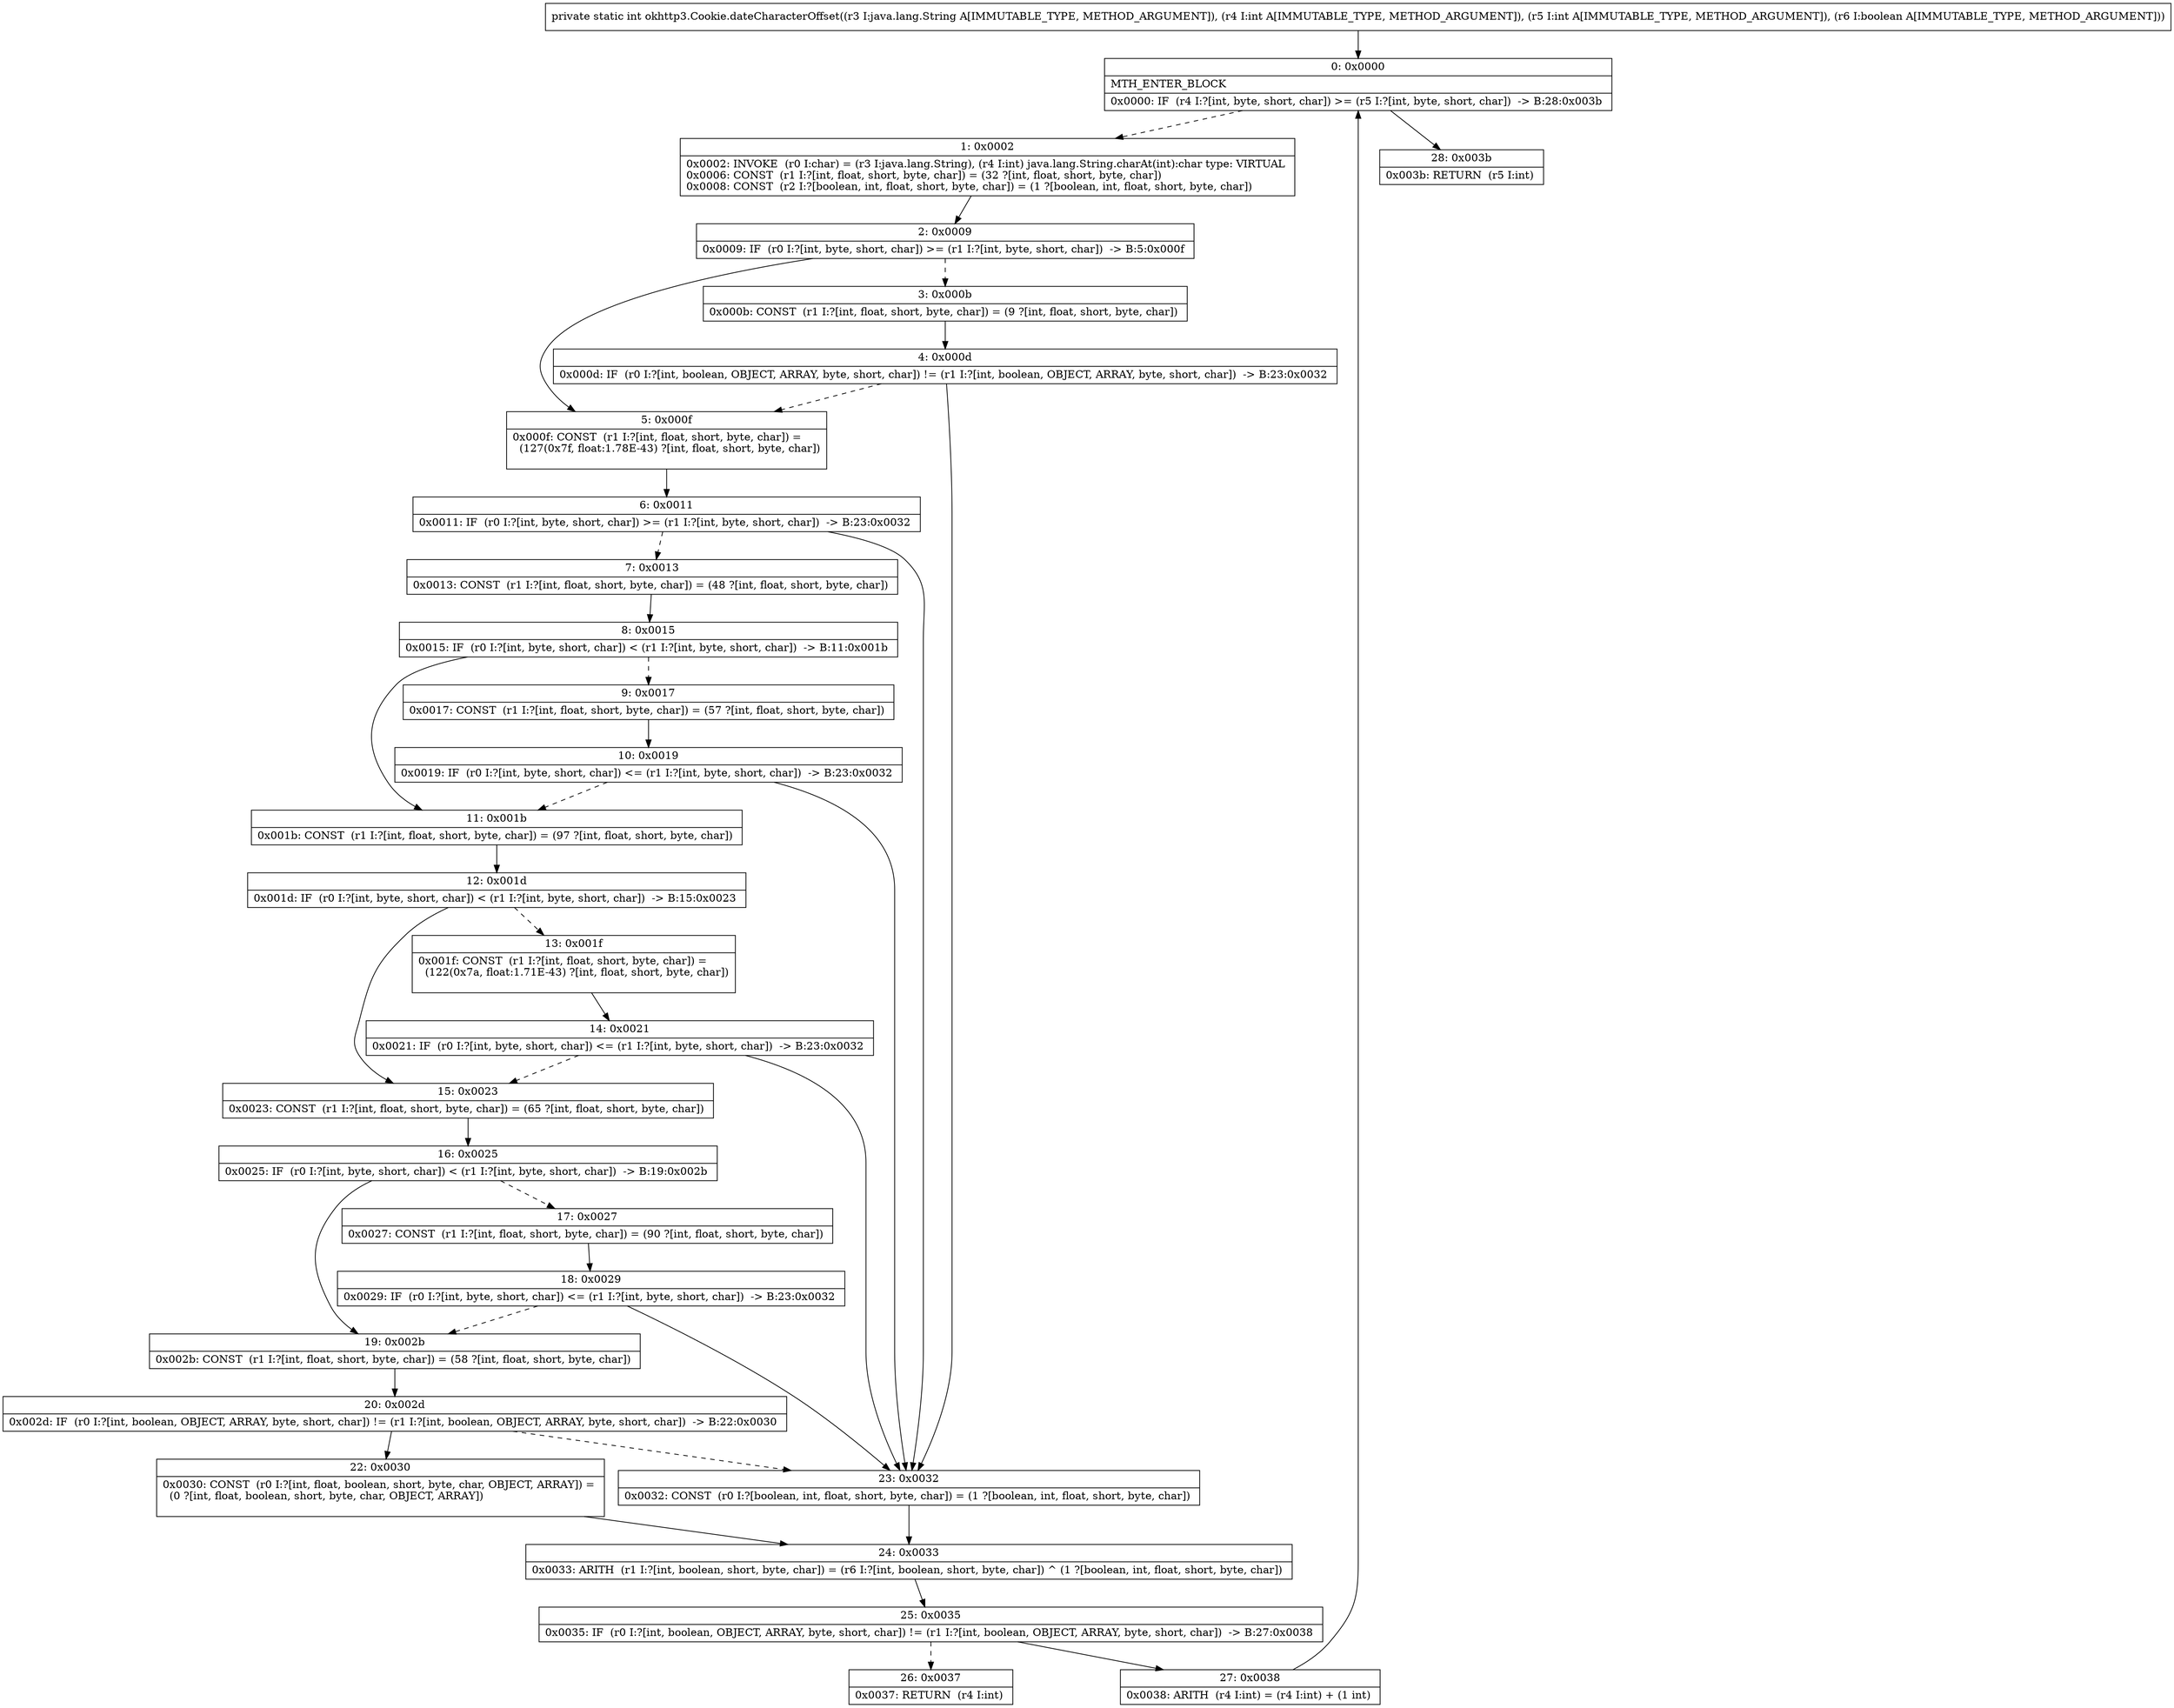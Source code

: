 digraph "CFG forokhttp3.Cookie.dateCharacterOffset(Ljava\/lang\/String;IIZ)I" {
Node_0 [shape=record,label="{0\:\ 0x0000|MTH_ENTER_BLOCK\l|0x0000: IF  (r4 I:?[int, byte, short, char]) \>= (r5 I:?[int, byte, short, char])  \-\> B:28:0x003b \l}"];
Node_1 [shape=record,label="{1\:\ 0x0002|0x0002: INVOKE  (r0 I:char) = (r3 I:java.lang.String), (r4 I:int) java.lang.String.charAt(int):char type: VIRTUAL \l0x0006: CONST  (r1 I:?[int, float, short, byte, char]) = (32 ?[int, float, short, byte, char]) \l0x0008: CONST  (r2 I:?[boolean, int, float, short, byte, char]) = (1 ?[boolean, int, float, short, byte, char]) \l}"];
Node_2 [shape=record,label="{2\:\ 0x0009|0x0009: IF  (r0 I:?[int, byte, short, char]) \>= (r1 I:?[int, byte, short, char])  \-\> B:5:0x000f \l}"];
Node_3 [shape=record,label="{3\:\ 0x000b|0x000b: CONST  (r1 I:?[int, float, short, byte, char]) = (9 ?[int, float, short, byte, char]) \l}"];
Node_4 [shape=record,label="{4\:\ 0x000d|0x000d: IF  (r0 I:?[int, boolean, OBJECT, ARRAY, byte, short, char]) != (r1 I:?[int, boolean, OBJECT, ARRAY, byte, short, char])  \-\> B:23:0x0032 \l}"];
Node_5 [shape=record,label="{5\:\ 0x000f|0x000f: CONST  (r1 I:?[int, float, short, byte, char]) = \l  (127(0x7f, float:1.78E\-43) ?[int, float, short, byte, char])\l \l}"];
Node_6 [shape=record,label="{6\:\ 0x0011|0x0011: IF  (r0 I:?[int, byte, short, char]) \>= (r1 I:?[int, byte, short, char])  \-\> B:23:0x0032 \l}"];
Node_7 [shape=record,label="{7\:\ 0x0013|0x0013: CONST  (r1 I:?[int, float, short, byte, char]) = (48 ?[int, float, short, byte, char]) \l}"];
Node_8 [shape=record,label="{8\:\ 0x0015|0x0015: IF  (r0 I:?[int, byte, short, char]) \< (r1 I:?[int, byte, short, char])  \-\> B:11:0x001b \l}"];
Node_9 [shape=record,label="{9\:\ 0x0017|0x0017: CONST  (r1 I:?[int, float, short, byte, char]) = (57 ?[int, float, short, byte, char]) \l}"];
Node_10 [shape=record,label="{10\:\ 0x0019|0x0019: IF  (r0 I:?[int, byte, short, char]) \<= (r1 I:?[int, byte, short, char])  \-\> B:23:0x0032 \l}"];
Node_11 [shape=record,label="{11\:\ 0x001b|0x001b: CONST  (r1 I:?[int, float, short, byte, char]) = (97 ?[int, float, short, byte, char]) \l}"];
Node_12 [shape=record,label="{12\:\ 0x001d|0x001d: IF  (r0 I:?[int, byte, short, char]) \< (r1 I:?[int, byte, short, char])  \-\> B:15:0x0023 \l}"];
Node_13 [shape=record,label="{13\:\ 0x001f|0x001f: CONST  (r1 I:?[int, float, short, byte, char]) = \l  (122(0x7a, float:1.71E\-43) ?[int, float, short, byte, char])\l \l}"];
Node_14 [shape=record,label="{14\:\ 0x0021|0x0021: IF  (r0 I:?[int, byte, short, char]) \<= (r1 I:?[int, byte, short, char])  \-\> B:23:0x0032 \l}"];
Node_15 [shape=record,label="{15\:\ 0x0023|0x0023: CONST  (r1 I:?[int, float, short, byte, char]) = (65 ?[int, float, short, byte, char]) \l}"];
Node_16 [shape=record,label="{16\:\ 0x0025|0x0025: IF  (r0 I:?[int, byte, short, char]) \< (r1 I:?[int, byte, short, char])  \-\> B:19:0x002b \l}"];
Node_17 [shape=record,label="{17\:\ 0x0027|0x0027: CONST  (r1 I:?[int, float, short, byte, char]) = (90 ?[int, float, short, byte, char]) \l}"];
Node_18 [shape=record,label="{18\:\ 0x0029|0x0029: IF  (r0 I:?[int, byte, short, char]) \<= (r1 I:?[int, byte, short, char])  \-\> B:23:0x0032 \l}"];
Node_19 [shape=record,label="{19\:\ 0x002b|0x002b: CONST  (r1 I:?[int, float, short, byte, char]) = (58 ?[int, float, short, byte, char]) \l}"];
Node_20 [shape=record,label="{20\:\ 0x002d|0x002d: IF  (r0 I:?[int, boolean, OBJECT, ARRAY, byte, short, char]) != (r1 I:?[int, boolean, OBJECT, ARRAY, byte, short, char])  \-\> B:22:0x0030 \l}"];
Node_22 [shape=record,label="{22\:\ 0x0030|0x0030: CONST  (r0 I:?[int, float, boolean, short, byte, char, OBJECT, ARRAY]) = \l  (0 ?[int, float, boolean, short, byte, char, OBJECT, ARRAY])\l \l}"];
Node_23 [shape=record,label="{23\:\ 0x0032|0x0032: CONST  (r0 I:?[boolean, int, float, short, byte, char]) = (1 ?[boolean, int, float, short, byte, char]) \l}"];
Node_24 [shape=record,label="{24\:\ 0x0033|0x0033: ARITH  (r1 I:?[int, boolean, short, byte, char]) = (r6 I:?[int, boolean, short, byte, char]) ^ (1 ?[boolean, int, float, short, byte, char]) \l}"];
Node_25 [shape=record,label="{25\:\ 0x0035|0x0035: IF  (r0 I:?[int, boolean, OBJECT, ARRAY, byte, short, char]) != (r1 I:?[int, boolean, OBJECT, ARRAY, byte, short, char])  \-\> B:27:0x0038 \l}"];
Node_26 [shape=record,label="{26\:\ 0x0037|0x0037: RETURN  (r4 I:int) \l}"];
Node_27 [shape=record,label="{27\:\ 0x0038|0x0038: ARITH  (r4 I:int) = (r4 I:int) + (1 int) \l}"];
Node_28 [shape=record,label="{28\:\ 0x003b|0x003b: RETURN  (r5 I:int) \l}"];
MethodNode[shape=record,label="{private static int okhttp3.Cookie.dateCharacterOffset((r3 I:java.lang.String A[IMMUTABLE_TYPE, METHOD_ARGUMENT]), (r4 I:int A[IMMUTABLE_TYPE, METHOD_ARGUMENT]), (r5 I:int A[IMMUTABLE_TYPE, METHOD_ARGUMENT]), (r6 I:boolean A[IMMUTABLE_TYPE, METHOD_ARGUMENT])) }"];
MethodNode -> Node_0;
Node_0 -> Node_1[style=dashed];
Node_0 -> Node_28;
Node_1 -> Node_2;
Node_2 -> Node_3[style=dashed];
Node_2 -> Node_5;
Node_3 -> Node_4;
Node_4 -> Node_5[style=dashed];
Node_4 -> Node_23;
Node_5 -> Node_6;
Node_6 -> Node_7[style=dashed];
Node_6 -> Node_23;
Node_7 -> Node_8;
Node_8 -> Node_9[style=dashed];
Node_8 -> Node_11;
Node_9 -> Node_10;
Node_10 -> Node_11[style=dashed];
Node_10 -> Node_23;
Node_11 -> Node_12;
Node_12 -> Node_13[style=dashed];
Node_12 -> Node_15;
Node_13 -> Node_14;
Node_14 -> Node_15[style=dashed];
Node_14 -> Node_23;
Node_15 -> Node_16;
Node_16 -> Node_17[style=dashed];
Node_16 -> Node_19;
Node_17 -> Node_18;
Node_18 -> Node_19[style=dashed];
Node_18 -> Node_23;
Node_19 -> Node_20;
Node_20 -> Node_22;
Node_20 -> Node_23[style=dashed];
Node_22 -> Node_24;
Node_23 -> Node_24;
Node_24 -> Node_25;
Node_25 -> Node_26[style=dashed];
Node_25 -> Node_27;
Node_27 -> Node_0;
}

